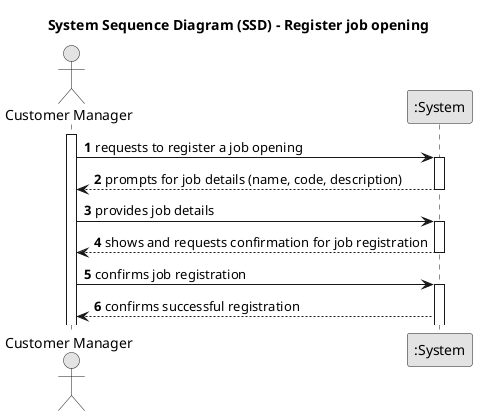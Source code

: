 @startuml
skinparam monochrome true
skinparam packageStyle rectangle
skinparam shadowing false

title System Sequence Diagram (SSD) - Register job opening

autonumber

actor "Customer Manager" as Manager
participant ":System" as System

activate Manager

    Manager -> System : requests to register a job opening
    activate System

    System --> Manager : prompts for job details (name, code, description)
    deactivate System

    Manager -> System : provides job details

    activate System


        System --> Manager : shows and requests confirmation for job registration
        deactivate System

        Manager -> System : confirms job registration
        activate System

        System --> Manager : confirms successful registration

@enduml